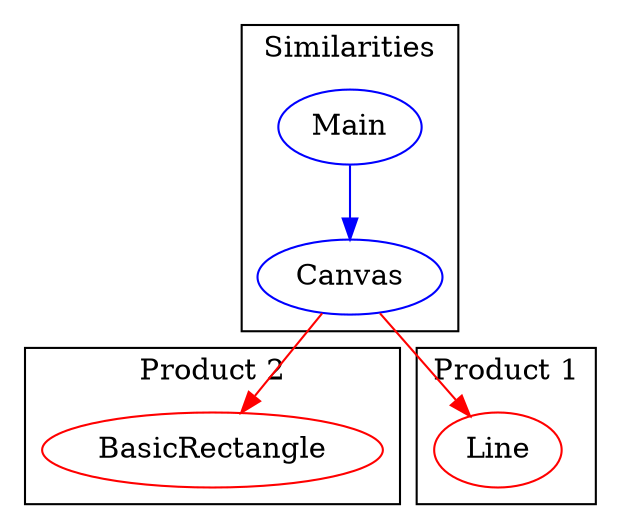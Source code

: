digraph G {
size= "6,6";
rotate = 180;
"BasicRectangle"[label="BasicRectangle",shape=ellipse,color=red,fontcolor=black];
"Canvas"[label="Canvas",shape=ellipse,color=blue,fontcolor=black,style=""];
"Line"[label="Line",shape=ellipse,color=red,fontcolor=black];
"Main"[label="Main",shape=ellipse,color=blue,fontcolor=black,style=""];
"Canvas" -> "BasicRectangle" [color=red, font=6];
"Canvas" -> "Line" [color=red,font=6];
"Main" -> "Canvas" [color=blue,font=6];
subgraph cluster_0{
label = "Product 1";
"Line";
}
subgraph cluster_1{
label = "Product 2";
"BasicRectangle";
}
subgraph cluster_2{
label = "Similarities" ;
"Canvas";
"Main";
}
}
